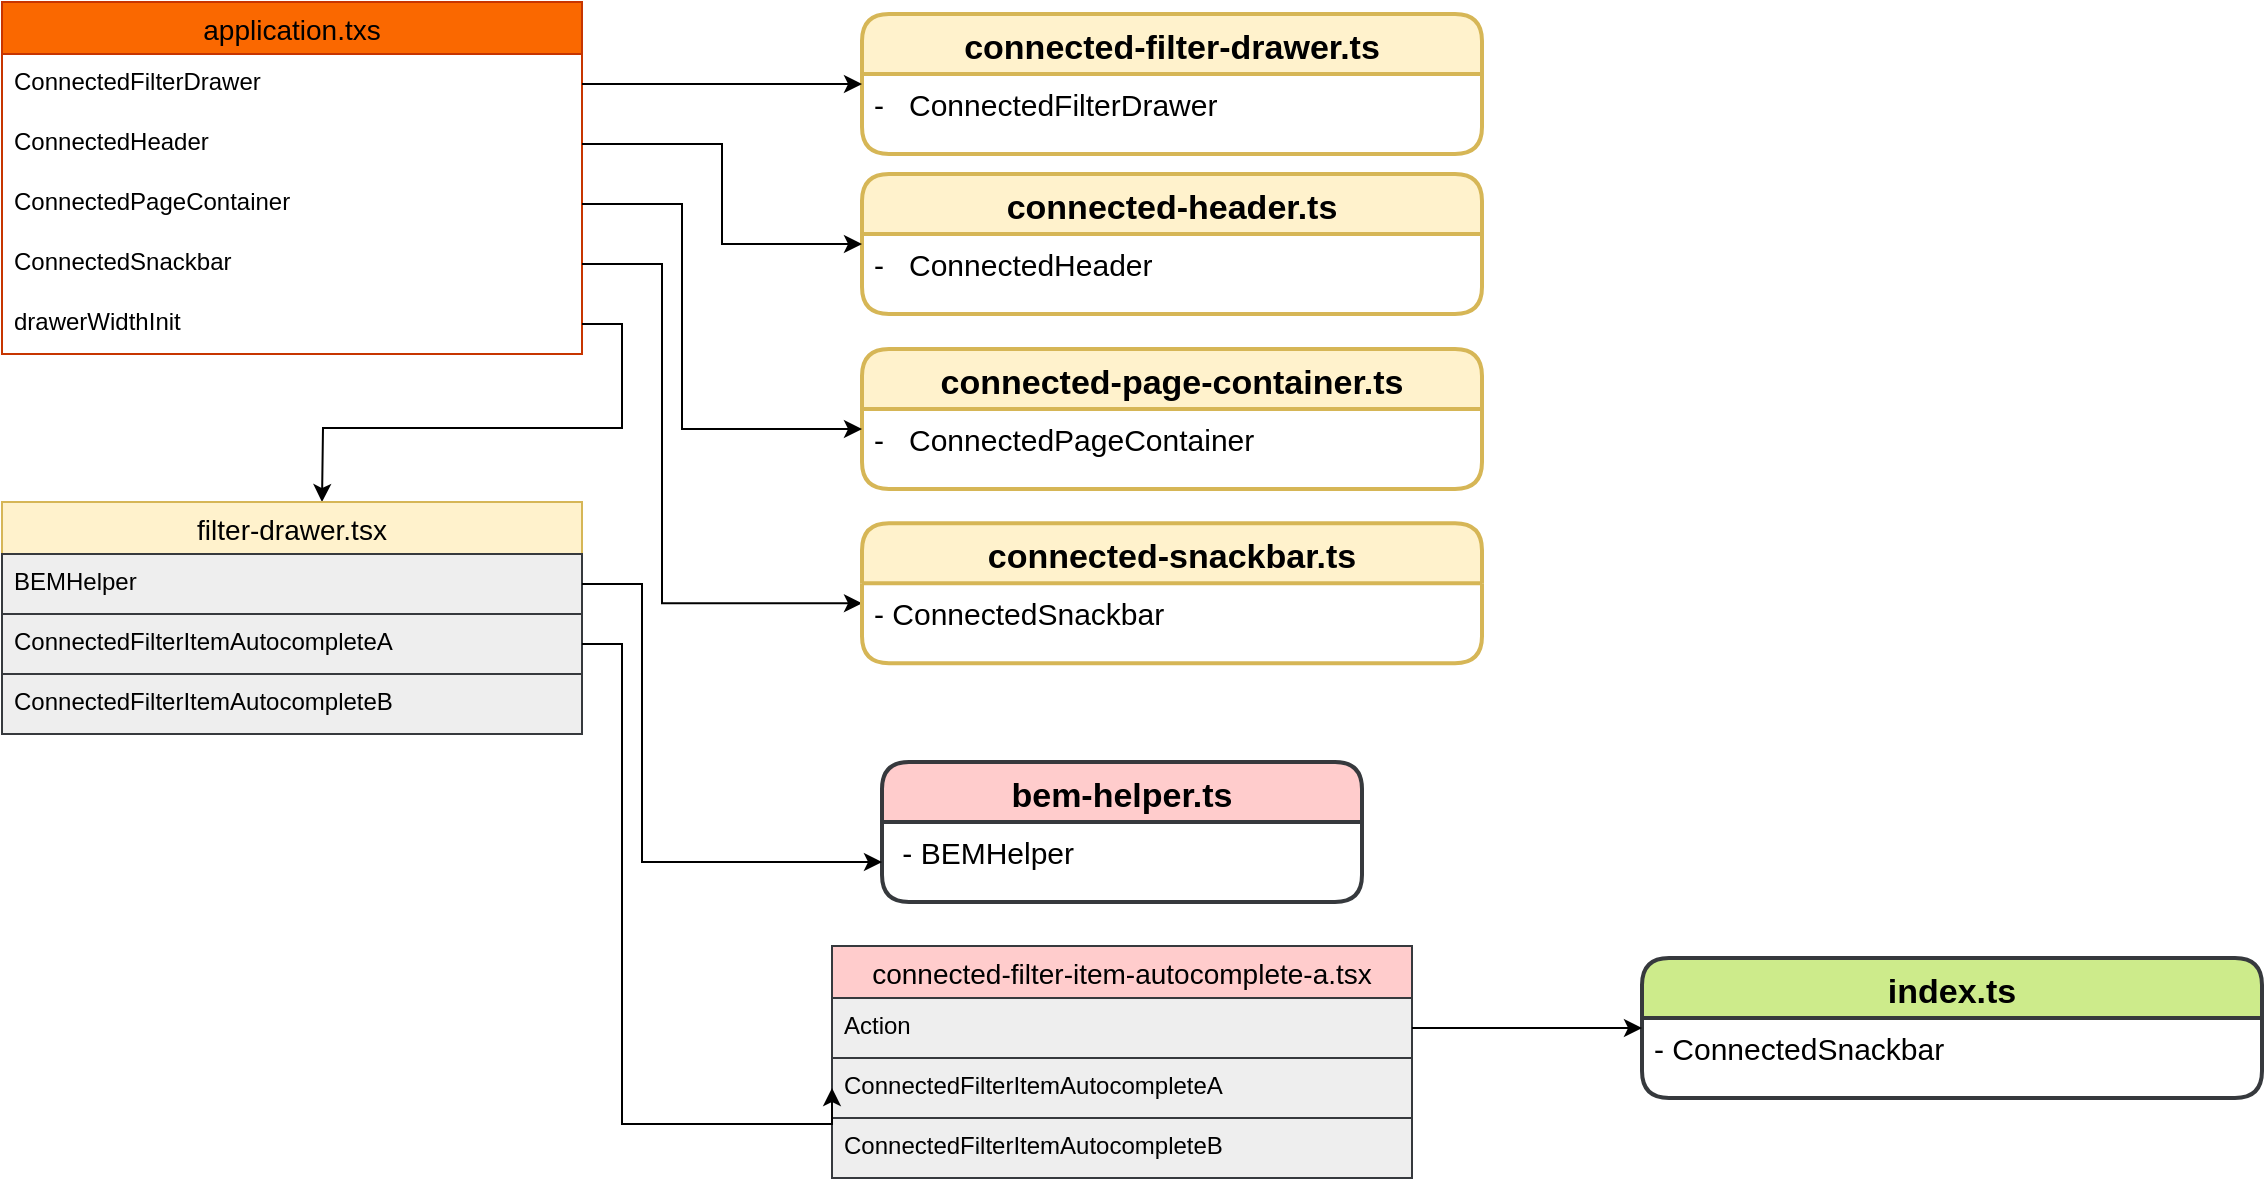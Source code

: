 <mxfile version="14.9.3" type="github"><diagram id="EcCNOCLpawYmxYhZWg3b" name="Page-1"><mxGraphModel dx="2090" dy="643" grid="1" gridSize="10" guides="1" tooltips="1" connect="1" arrows="1" fold="1" page="1" pageScale="1" pageWidth="850" pageHeight="1100" math="0" shadow="0"><root><mxCell id="0"/><mxCell id="1" parent="0"/><mxCell id="wdhYre6bCpWcd9Iw9CnV-87" value="application.txs" style="swimlane;fontStyle=0;childLayout=stackLayout;horizontal=1;startSize=26;horizontalStack=0;resizeParent=1;resizeParentMax=0;resizeLast=0;collapsible=1;marginBottom=0;align=center;fontSize=14;fillColor=#fa6800;strokeColor=#C73500;fontColor=#000000;" vertex="1" parent="1"><mxGeometry x="-820" y="20" width="290" height="176" as="geometry"><mxRectangle x="-70" y="90" width="120" height="26" as="alternateBounds"/></mxGeometry></mxCell><mxCell id="wdhYre6bCpWcd9Iw9CnV-88" value="ConnectedFilterDrawer" style="text;strokeColor=none;fillColor=none;spacingLeft=4;spacingRight=4;overflow=hidden;rotatable=0;points=[[0,0.5],[1,0.5]];portConstraint=eastwest;fontSize=12;" vertex="1" parent="wdhYre6bCpWcd9Iw9CnV-87"><mxGeometry y="26" width="290" height="30" as="geometry"/></mxCell><mxCell id="wdhYre6bCpWcd9Iw9CnV-89" value="ConnectedHeader" style="text;strokeColor=none;fillColor=none;spacingLeft=4;spacingRight=4;overflow=hidden;rotatable=0;points=[[0,0.5],[1,0.5]];portConstraint=eastwest;fontSize=12;" vertex="1" parent="wdhYre6bCpWcd9Iw9CnV-87"><mxGeometry y="56" width="290" height="30" as="geometry"/></mxCell><mxCell id="wdhYre6bCpWcd9Iw9CnV-90" value="ConnectedPageContainer" style="text;strokeColor=none;fillColor=none;spacingLeft=4;spacingRight=4;overflow=hidden;rotatable=0;points=[[0,0.5],[1,0.5]];portConstraint=eastwest;fontSize=12;" vertex="1" parent="wdhYre6bCpWcd9Iw9CnV-87"><mxGeometry y="86" width="290" height="30" as="geometry"/></mxCell><mxCell id="wdhYre6bCpWcd9Iw9CnV-114" value="ConnectedSnackbar" style="text;strokeColor=none;fillColor=none;spacingLeft=4;spacingRight=4;overflow=hidden;rotatable=0;points=[[0,0.5],[1,0.5]];portConstraint=eastwest;fontSize=12;" vertex="1" parent="wdhYre6bCpWcd9Iw9CnV-87"><mxGeometry y="116" width="290" height="30" as="geometry"/></mxCell><mxCell id="wdhYre6bCpWcd9Iw9CnV-115" value="drawerWidthInit" style="text;strokeColor=none;fillColor=none;spacingLeft=4;spacingRight=4;overflow=hidden;rotatable=0;points=[[0,0.5],[1,0.5]];portConstraint=eastwest;fontSize=12;" vertex="1" parent="wdhYre6bCpWcd9Iw9CnV-87"><mxGeometry y="146" width="290" height="30" as="geometry"/></mxCell><mxCell id="wdhYre6bCpWcd9Iw9CnV-118" value="connected-filter-drawer.ts" style="swimlane;childLayout=stackLayout;horizontal=1;startSize=30;horizontalStack=0;rounded=1;fontSize=17;fontStyle=1;strokeWidth=2;resizeParent=0;resizeLast=1;shadow=0;dashed=0;align=center;fillColor=#fff2cc;strokeColor=#d6b656;" vertex="1" parent="1"><mxGeometry x="-390" y="26" width="310" height="70" as="geometry"/></mxCell><mxCell id="wdhYre6bCpWcd9Iw9CnV-119" value="-   ConnectedFilterDrawer" style="align=left;strokeColor=none;fillColor=none;spacingLeft=4;fontSize=15;verticalAlign=top;resizable=0;rotatable=0;part=1;" vertex="1" parent="wdhYre6bCpWcd9Iw9CnV-118"><mxGeometry y="30" width="310" height="40" as="geometry"/></mxCell><mxCell id="wdhYre6bCpWcd9Iw9CnV-123" style="edgeStyle=orthogonalEdgeStyle;rounded=0;orthogonalLoop=1;jettySize=auto;html=1;exitX=1;exitY=0.5;exitDx=0;exitDy=0;entryX=0;entryY=0.5;entryDx=0;entryDy=0;fontSize=17;startSize=26;" edge="1" parent="1" source="wdhYre6bCpWcd9Iw9CnV-88" target="wdhYre6bCpWcd9Iw9CnV-118"><mxGeometry relative="1" as="geometry"/></mxCell><mxCell id="wdhYre6bCpWcd9Iw9CnV-124" value="connected-header.ts" style="swimlane;childLayout=stackLayout;horizontal=1;startSize=30;horizontalStack=0;rounded=1;fontSize=17;fontStyle=1;strokeWidth=2;resizeParent=0;resizeLast=1;shadow=0;dashed=0;align=center;fillColor=#fff2cc;strokeColor=#d6b656;" vertex="1" parent="1"><mxGeometry x="-390" y="106" width="310" height="70" as="geometry"/></mxCell><mxCell id="wdhYre6bCpWcd9Iw9CnV-125" value="-   ConnectedHeader" style="align=left;strokeColor=none;fillColor=none;spacingLeft=4;fontSize=15;verticalAlign=top;resizable=0;rotatable=0;part=1;" vertex="1" parent="wdhYre6bCpWcd9Iw9CnV-124"><mxGeometry y="30" width="310" height="40" as="geometry"/></mxCell><mxCell id="wdhYre6bCpWcd9Iw9CnV-127" style="edgeStyle=orthogonalEdgeStyle;rounded=0;orthogonalLoop=1;jettySize=auto;html=1;exitX=1;exitY=0.5;exitDx=0;exitDy=0;entryX=0;entryY=0.5;entryDx=0;entryDy=0;fontSize=15;startSize=26;" edge="1" parent="1" source="wdhYre6bCpWcd9Iw9CnV-89" target="wdhYre6bCpWcd9Iw9CnV-124"><mxGeometry relative="1" as="geometry"/></mxCell><mxCell id="wdhYre6bCpWcd9Iw9CnV-128" value="connected-page-container.ts" style="swimlane;childLayout=stackLayout;horizontal=1;startSize=30;horizontalStack=0;rounded=1;fontSize=17;fontStyle=1;strokeWidth=2;resizeParent=0;resizeLast=1;shadow=0;dashed=0;align=center;fillColor=#fff2cc;strokeColor=#d6b656;" vertex="1" parent="1"><mxGeometry x="-390" y="193.5" width="310" height="70" as="geometry"/></mxCell><mxCell id="wdhYre6bCpWcd9Iw9CnV-129" value="-   ConnectedPageContainer" style="align=left;strokeColor=none;fillColor=none;spacingLeft=4;fontSize=15;verticalAlign=top;resizable=0;rotatable=0;part=1;" vertex="1" parent="wdhYre6bCpWcd9Iw9CnV-128"><mxGeometry y="30" width="310" height="40" as="geometry"/></mxCell><mxCell id="wdhYre6bCpWcd9Iw9CnV-132" style="edgeStyle=orthogonalEdgeStyle;rounded=0;orthogonalLoop=1;jettySize=auto;html=1;exitX=1;exitY=0.5;exitDx=0;exitDy=0;entryX=0;entryY=0.25;entryDx=0;entryDy=0;fontSize=15;startSize=26;" edge="1" parent="1" source="wdhYre6bCpWcd9Iw9CnV-90" target="wdhYre6bCpWcd9Iw9CnV-129"><mxGeometry relative="1" as="geometry"><Array as="points"><mxPoint x="-480" y="121"/><mxPoint x="-480" y="234"/></Array></mxGeometry></mxCell><mxCell id="wdhYre6bCpWcd9Iw9CnV-133" style="edgeStyle=orthogonalEdgeStyle;rounded=0;orthogonalLoop=1;jettySize=auto;html=1;exitX=1;exitY=0.5;exitDx=0;exitDy=0;entryX=0;entryY=0.25;entryDx=0;entryDy=0;fontSize=15;startSize=26;" edge="1" parent="1" source="wdhYre6bCpWcd9Iw9CnV-114" target="wdhYre6bCpWcd9Iw9CnV-131"><mxGeometry relative="1" as="geometry"><Array as="points"><mxPoint x="-490" y="151"/><mxPoint x="-490" y="321"/></Array></mxGeometry></mxCell><mxCell id="wdhYre6bCpWcd9Iw9CnV-134" style="edgeStyle=orthogonalEdgeStyle;rounded=0;orthogonalLoop=1;jettySize=auto;html=1;exitX=1;exitY=0.5;exitDx=0;exitDy=0;fontSize=15;startSize=26;" edge="1" parent="1" source="wdhYre6bCpWcd9Iw9CnV-115"><mxGeometry relative="1" as="geometry"><mxPoint x="-660" y="270.0" as="targetPoint"/></mxGeometry></mxCell><mxCell id="wdhYre6bCpWcd9Iw9CnV-130" value="connected-snackbar.ts" style="swimlane;childLayout=stackLayout;horizontal=1;startSize=30;horizontalStack=0;rounded=1;fontSize=17;fontStyle=1;strokeWidth=2;resizeParent=0;resizeLast=1;shadow=0;dashed=0;align=center;fillColor=#fff2cc;strokeColor=#d6b656;" vertex="1" parent="1"><mxGeometry x="-390" y="280.63" width="310" height="70" as="geometry"/></mxCell><mxCell id="wdhYre6bCpWcd9Iw9CnV-131" value="- ConnectedSnackbar" style="align=left;strokeColor=none;fillColor=none;spacingLeft=4;fontSize=15;verticalAlign=top;resizable=0;rotatable=0;part=1;" vertex="1" parent="wdhYre6bCpWcd9Iw9CnV-130"><mxGeometry y="30" width="310" height="40" as="geometry"/></mxCell><mxCell id="wdhYre6bCpWcd9Iw9CnV-137" value="filter-drawer.tsx" style="swimlane;fontStyle=0;childLayout=stackLayout;horizontal=1;startSize=26;horizontalStack=0;resizeParent=1;resizeParentMax=0;resizeLast=0;collapsible=1;marginBottom=0;align=center;fontSize=14;fillColor=#fff2cc;strokeColor=#d6b656;" vertex="1" parent="1"><mxGeometry x="-820" y="270" width="290" height="116" as="geometry"><mxRectangle x="-70" y="90" width="120" height="26" as="alternateBounds"/></mxGeometry></mxCell><mxCell id="wdhYre6bCpWcd9Iw9CnV-138" value="BEMHelper" style="text;strokeColor=#36393d;fillColor=#eeeeee;spacingLeft=4;spacingRight=4;overflow=hidden;rotatable=0;points=[[0,0.5],[1,0.5]];portConstraint=eastwest;fontSize=12;" vertex="1" parent="wdhYre6bCpWcd9Iw9CnV-137"><mxGeometry y="26" width="290" height="30" as="geometry"/></mxCell><mxCell id="wdhYre6bCpWcd9Iw9CnV-139" value="ConnectedFilterItemAutocompleteA" style="text;strokeColor=#36393d;fillColor=#eeeeee;spacingLeft=4;spacingRight=4;overflow=hidden;rotatable=0;points=[[0,0.5],[1,0.5]];portConstraint=eastwest;fontSize=12;" vertex="1" parent="wdhYre6bCpWcd9Iw9CnV-137"><mxGeometry y="56" width="290" height="30" as="geometry"/></mxCell><mxCell id="wdhYre6bCpWcd9Iw9CnV-140" value="ConnectedFilterItemAutocompleteB" style="text;strokeColor=#36393d;fillColor=#eeeeee;spacingLeft=4;spacingRight=4;overflow=hidden;rotatable=0;points=[[0,0.5],[1,0.5]];portConstraint=eastwest;fontSize=12;" vertex="1" parent="wdhYre6bCpWcd9Iw9CnV-137"><mxGeometry y="86" width="290" height="30" as="geometry"/></mxCell><mxCell id="wdhYre6bCpWcd9Iw9CnV-143" value="bem-helper.ts" style="swimlane;childLayout=stackLayout;horizontal=1;startSize=30;horizontalStack=0;rounded=1;fontSize=17;fontStyle=1;strokeWidth=2;resizeParent=0;resizeLast=1;shadow=0;dashed=0;align=center;fillColor=#ffcccc;strokeColor=#36393d;" vertex="1" parent="1"><mxGeometry x="-380" y="400" width="240" height="70" as="geometry"/></mxCell><mxCell id="wdhYre6bCpWcd9Iw9CnV-144" value=" - BEMHelper" style="align=left;strokeColor=none;fillColor=none;spacingLeft=4;fontSize=15;verticalAlign=top;resizable=0;rotatable=0;part=1;" vertex="1" parent="wdhYre6bCpWcd9Iw9CnV-143"><mxGeometry y="30" width="240" height="40" as="geometry"/></mxCell><mxCell id="wdhYre6bCpWcd9Iw9CnV-149" value="connected-filter-item-autocomplete-a.tsx" style="swimlane;fontStyle=0;childLayout=stackLayout;horizontal=1;startSize=26;horizontalStack=0;resizeParent=1;resizeParentMax=0;resizeLast=0;collapsible=1;marginBottom=0;align=center;fontSize=14;fillColor=#ffcccc;strokeColor=#36393d;" vertex="1" parent="1"><mxGeometry x="-405" y="492" width="290" height="116" as="geometry"><mxRectangle x="-70" y="90" width="120" height="26" as="alternateBounds"/></mxGeometry></mxCell><mxCell id="wdhYre6bCpWcd9Iw9CnV-150" value="Action" style="text;strokeColor=#36393d;fillColor=#eeeeee;spacingLeft=4;spacingRight=4;overflow=hidden;rotatable=0;points=[[0,0.5],[1,0.5]];portConstraint=eastwest;fontSize=12;" vertex="1" parent="wdhYre6bCpWcd9Iw9CnV-149"><mxGeometry y="26" width="290" height="30" as="geometry"/></mxCell><mxCell id="wdhYre6bCpWcd9Iw9CnV-151" value="ConnectedFilterItemAutocompleteA" style="text;strokeColor=#36393d;fillColor=#eeeeee;spacingLeft=4;spacingRight=4;overflow=hidden;rotatable=0;points=[[0,0.5],[1,0.5]];portConstraint=eastwest;fontSize=12;" vertex="1" parent="wdhYre6bCpWcd9Iw9CnV-149"><mxGeometry y="56" width="290" height="30" as="geometry"/></mxCell><mxCell id="wdhYre6bCpWcd9Iw9CnV-152" value="ConnectedFilterItemAutocompleteB" style="text;strokeColor=#36393d;fillColor=#eeeeee;spacingLeft=4;spacingRight=4;overflow=hidden;rotatable=0;points=[[0,0.5],[1,0.5]];portConstraint=eastwest;fontSize=12;" vertex="1" parent="wdhYre6bCpWcd9Iw9CnV-149"><mxGeometry y="86" width="290" height="30" as="geometry"/></mxCell><mxCell id="wdhYre6bCpWcd9Iw9CnV-155" style="edgeStyle=orthogonalEdgeStyle;rounded=0;orthogonalLoop=1;jettySize=auto;html=1;exitX=1;exitY=0.5;exitDx=0;exitDy=0;entryX=0;entryY=0.5;entryDx=0;entryDy=0;fontSize=15;startSize=26;" edge="1" parent="1" source="wdhYre6bCpWcd9Iw9CnV-138" target="wdhYre6bCpWcd9Iw9CnV-144"><mxGeometry relative="1" as="geometry"><Array as="points"><mxPoint x="-500" y="311"/><mxPoint x="-500" y="450"/></Array></mxGeometry></mxCell><mxCell id="wdhYre6bCpWcd9Iw9CnV-156" style="edgeStyle=orthogonalEdgeStyle;rounded=0;orthogonalLoop=1;jettySize=auto;html=1;exitX=1;exitY=0.5;exitDx=0;exitDy=0;entryX=0;entryY=0.5;entryDx=0;entryDy=0;fontSize=15;startSize=26;" edge="1" parent="1" source="wdhYre6bCpWcd9Iw9CnV-139" target="wdhYre6bCpWcd9Iw9CnV-151"><mxGeometry relative="1" as="geometry"><Array as="points"><mxPoint x="-510" y="341"/><mxPoint x="-510" y="581"/></Array></mxGeometry></mxCell><mxCell id="wdhYre6bCpWcd9Iw9CnV-157" value="index.ts" style="swimlane;childLayout=stackLayout;horizontal=1;startSize=30;horizontalStack=0;rounded=1;fontSize=17;fontStyle=1;strokeWidth=2;resizeParent=0;resizeLast=1;shadow=0;dashed=0;align=center;fillColor=#cdeb8b;strokeColor=#36393d;" vertex="1" parent="1"><mxGeometry y="498" width="310" height="70" as="geometry"/></mxCell><mxCell id="wdhYre6bCpWcd9Iw9CnV-158" value="- ConnectedSnackbar" style="align=left;strokeColor=none;fillColor=none;spacingLeft=4;fontSize=15;verticalAlign=top;resizable=0;rotatable=0;part=1;" vertex="1" parent="wdhYre6bCpWcd9Iw9CnV-157"><mxGeometry y="30" width="310" height="40" as="geometry"/></mxCell><mxCell id="wdhYre6bCpWcd9Iw9CnV-159" style="edgeStyle=orthogonalEdgeStyle;rounded=0;orthogonalLoop=1;jettySize=auto;html=1;exitX=1;exitY=0.5;exitDx=0;exitDy=0;entryX=0;entryY=0.5;entryDx=0;entryDy=0;fontSize=15;startSize=26;" edge="1" parent="1" source="wdhYre6bCpWcd9Iw9CnV-150" target="wdhYre6bCpWcd9Iw9CnV-157"><mxGeometry relative="1" as="geometry"/></mxCell></root></mxGraphModel></diagram></mxfile>
